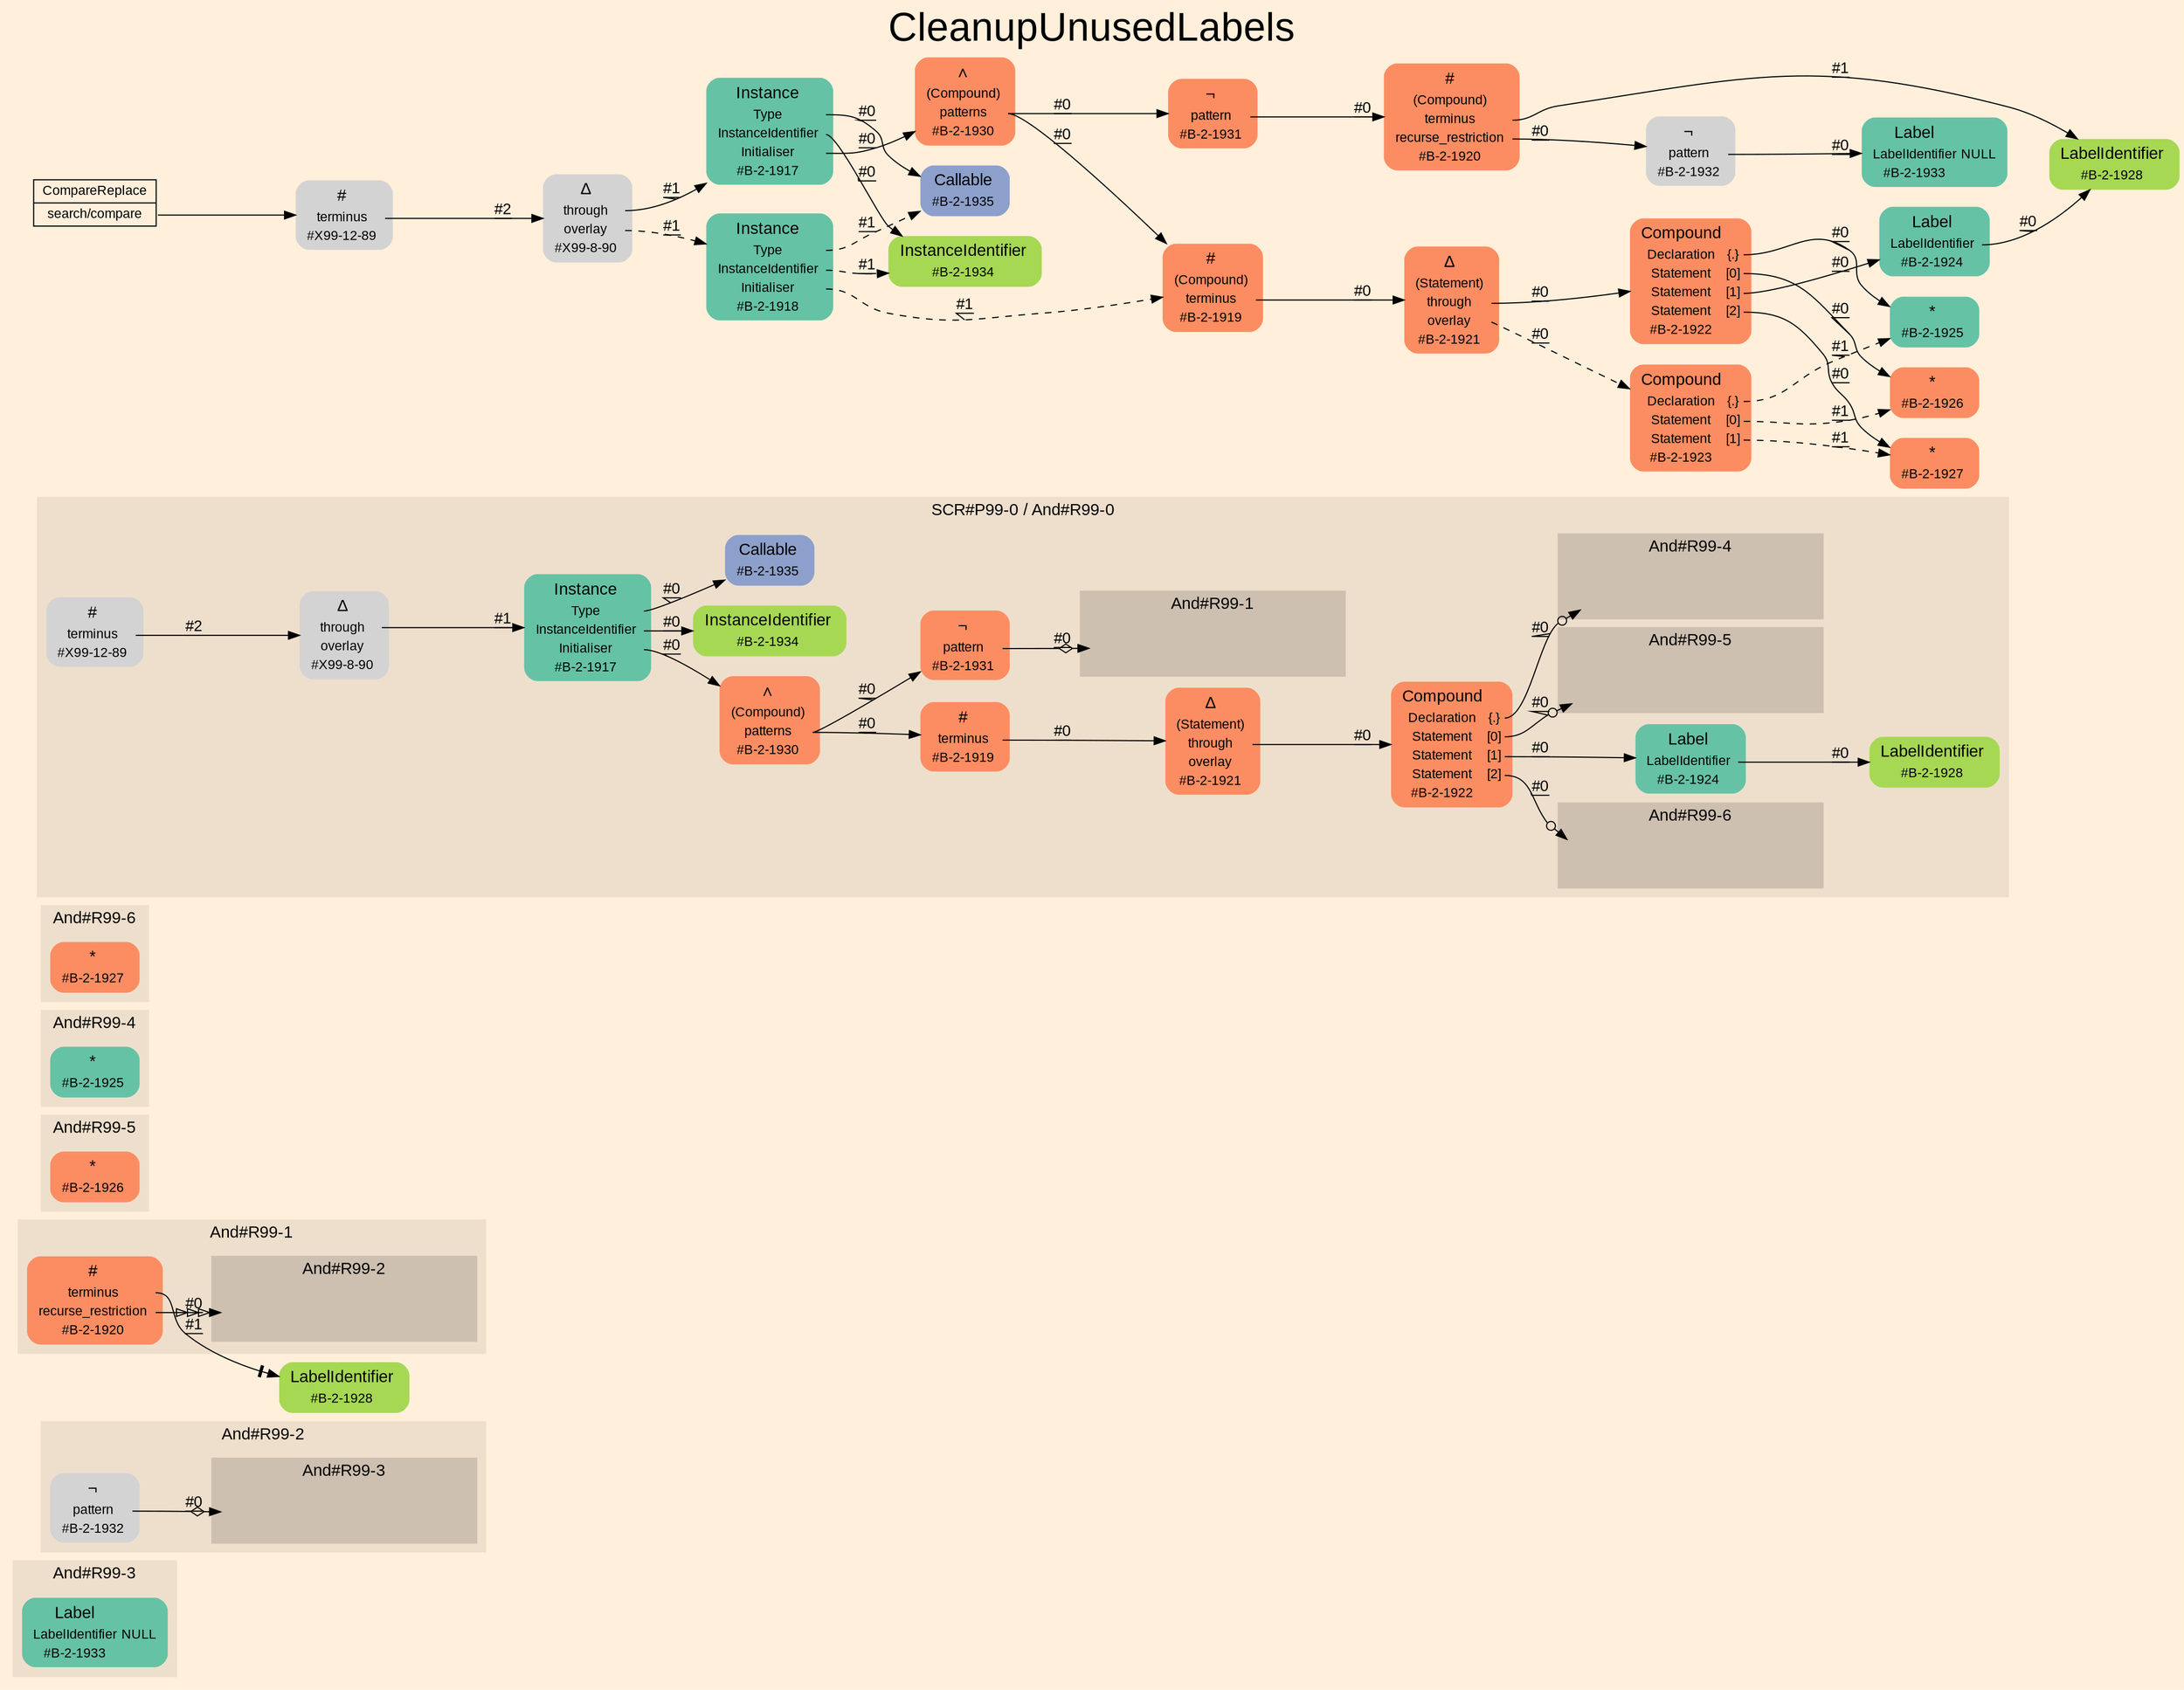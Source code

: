 digraph "CleanupUnusedLabels" {
label = "CleanupUnusedLabels"
labelloc = t
fontsize = "36"
graph [
    rankdir = "LR"
    ranksep = 0.3
    bgcolor = antiquewhite1
    color = black
    fontcolor = black
    fontname = "Arial"
];
node [
    fontname = "Arial"
];
edge [
    fontname = "Arial"
];

// -------------------- figure And#R99-3 --------------------
// -------- region And#R99-3 ----------
subgraph "clusterAnd#R99-3" {
    label = "And#R99-3"
    style = "filled"
    color = antiquewhite2
    fontsize = "15"
    "And#R99-3/#B-2-1933" [
        // -------- block And#R99-3/#B-2-1933 ----------
        shape = "plaintext"
        fillcolor = "/set28/1"
        label = <<TABLE BORDER="0" CELLBORDER="0" CELLSPACING="0">
         <TR><TD><FONT POINT-SIZE="15.0">Label</FONT></TD><TD></TD></TR>
         <TR><TD>LabelIdentifier</TD><TD PORT="port0">NULL</TD></TR>
         <TR><TD>#B-2-1933</TD><TD PORT="port1"></TD></TR>
        </TABLE>>
        style = "rounded,filled"
        fontsize = "12"
    ];
    
}


// -------------------- figure And#R99-2 --------------------
// -------- region And#R99-2 ----------
subgraph "clusterAnd#R99-2" {
    label = "And#R99-2"
    style = "filled"
    color = antiquewhite2
    fontsize = "15"
    "And#R99-2/#B-2-1932" [
        // -------- block And#R99-2/#B-2-1932 ----------
        shape = "plaintext"
        label = <<TABLE BORDER="0" CELLBORDER="0" CELLSPACING="0">
         <TR><TD><FONT POINT-SIZE="15.0">¬</FONT></TD><TD></TD></TR>
         <TR><TD>pattern</TD><TD PORT="port0"></TD></TR>
         <TR><TD>#B-2-1932</TD><TD PORT="port1"></TD></TR>
        </TABLE>>
        style = "rounded,filled"
        fontsize = "12"
    ];
    
    // -------- region And#R99-2/And#R99-3 ----------
    subgraph "clusterAnd#R99-2/And#R99-3" {
        label = "And#R99-3"
        style = "filled"
        color = antiquewhite3
        fontsize = "15"
        "And#R99-2/And#R99-3/#B-2-1933" [
            // -------- block And#R99-2/And#R99-3/#B-2-1933 ----------
            shape = none
            fillcolor = "/set28/1"
            style = "invisible"
        ];
        
    }
    
}

"And#R99-2/#B-2-1932":port0 -> "And#R99-2/And#R99-3/#B-2-1933" [
    arrowhead="normalnoneodiamond"
    label = "#0"
    decorate = true
    color = black
    fontcolor = black
];


// -------------------- figure And#R99-1 --------------------
// -------- region And#R99-1 ----------
subgraph "clusterAnd#R99-1" {
    label = "And#R99-1"
    style = "filled"
    color = antiquewhite2
    fontsize = "15"
    "And#R99-1/#B-2-1920" [
        // -------- block And#R99-1/#B-2-1920 ----------
        shape = "plaintext"
        fillcolor = "/set28/2"
        label = <<TABLE BORDER="0" CELLBORDER="0" CELLSPACING="0">
         <TR><TD><FONT POINT-SIZE="15.0">#</FONT></TD><TD></TD></TR>
         <TR><TD>terminus</TD><TD PORT="port0"></TD></TR>
         <TR><TD>recurse_restriction</TD><TD PORT="port1"></TD></TR>
         <TR><TD>#B-2-1920</TD><TD PORT="port2"></TD></TR>
        </TABLE>>
        style = "rounded,filled"
        fontsize = "12"
    ];
    
    // -------- region And#R99-1/And#R99-2 ----------
    subgraph "clusterAnd#R99-1/And#R99-2" {
        label = "And#R99-2"
        style = "filled"
        color = antiquewhite3
        fontsize = "15"
        "And#R99-1/And#R99-2/#B-2-1932" [
            // -------- block And#R99-1/And#R99-2/#B-2-1932 ----------
            shape = none
            style = "invisible"
        ];
        
    }
    
}

"And#R99-1/#B-2-1928" [
    // -------- block And#R99-1/#B-2-1928 ----------
    shape = "plaintext"
    fillcolor = "/set28/5"
    label = <<TABLE BORDER="0" CELLBORDER="0" CELLSPACING="0">
     <TR><TD><FONT POINT-SIZE="15.0">LabelIdentifier</FONT></TD><TD></TD></TR>
     <TR><TD>#B-2-1928</TD><TD PORT="port0"></TD></TR>
    </TABLE>>
    style = "rounded,filled"
    fontsize = "12"
];

"And#R99-1/#B-2-1920":port0 -> "And#R99-1/#B-2-1928" [
    arrowhead="normalnonetee"
    label = "#1"
    decorate = true
    color = black
    fontcolor = black
];

"And#R99-1/#B-2-1920":port1 -> "And#R99-1/And#R99-2/#B-2-1932" [
    arrowhead="normalonormalonormalonormal"
    label = "#0"
    decorate = true
    color = black
    fontcolor = black
];


// -------------------- figure And#R99-5 --------------------
// -------- region And#R99-5 ----------
subgraph "clusterAnd#R99-5" {
    label = "And#R99-5"
    style = "filled"
    color = antiquewhite2
    fontsize = "15"
    "And#R99-5/#B-2-1926" [
        // -------- block And#R99-5/#B-2-1926 ----------
        shape = "plaintext"
        fillcolor = "/set28/2"
        label = <<TABLE BORDER="0" CELLBORDER="0" CELLSPACING="0">
         <TR><TD><FONT POINT-SIZE="15.0">*</FONT></TD><TD></TD></TR>
         <TR><TD>#B-2-1926</TD><TD PORT="port0"></TD></TR>
        </TABLE>>
        style = "rounded,filled"
        fontsize = "12"
    ];
    
}


// -------------------- figure And#R99-4 --------------------
// -------- region And#R99-4 ----------
subgraph "clusterAnd#R99-4" {
    label = "And#R99-4"
    style = "filled"
    color = antiquewhite2
    fontsize = "15"
    "And#R99-4/#B-2-1925" [
        // -------- block And#R99-4/#B-2-1925 ----------
        shape = "plaintext"
        fillcolor = "/set28/1"
        label = <<TABLE BORDER="0" CELLBORDER="0" CELLSPACING="0">
         <TR><TD><FONT POINT-SIZE="15.0">*</FONT></TD><TD></TD></TR>
         <TR><TD>#B-2-1925</TD><TD PORT="port0"></TD></TR>
        </TABLE>>
        style = "rounded,filled"
        fontsize = "12"
    ];
    
}


// -------------------- figure And#R99-6 --------------------
// -------- region And#R99-6 ----------
subgraph "clusterAnd#R99-6" {
    label = "And#R99-6"
    style = "filled"
    color = antiquewhite2
    fontsize = "15"
    "And#R99-6/#B-2-1927" [
        // -------- block And#R99-6/#B-2-1927 ----------
        shape = "plaintext"
        fillcolor = "/set28/2"
        label = <<TABLE BORDER="0" CELLBORDER="0" CELLSPACING="0">
         <TR><TD><FONT POINT-SIZE="15.0">*</FONT></TD><TD></TD></TR>
         <TR><TD>#B-2-1927</TD><TD PORT="port0"></TD></TR>
        </TABLE>>
        style = "rounded,filled"
        fontsize = "12"
    ];
    
}


// -------------------- figure And#R99-0 --------------------
// -------- region And#R99-0 ----------
subgraph "clusterAnd#R99-0" {
    label = "SCR#P99-0 / And#R99-0"
    style = "filled"
    color = antiquewhite2
    fontsize = "15"
    "And#R99-0/#B-2-1922" [
        // -------- block And#R99-0/#B-2-1922 ----------
        shape = "plaintext"
        fillcolor = "/set28/2"
        label = <<TABLE BORDER="0" CELLBORDER="0" CELLSPACING="0">
         <TR><TD><FONT POINT-SIZE="15.0">Compound</FONT></TD><TD></TD></TR>
         <TR><TD>Declaration</TD><TD PORT="port0">{.}</TD></TR>
         <TR><TD>Statement</TD><TD PORT="port1">[0]</TD></TR>
         <TR><TD>Statement</TD><TD PORT="port2">[1]</TD></TR>
         <TR><TD>Statement</TD><TD PORT="port3">[2]</TD></TR>
         <TR><TD>#B-2-1922</TD><TD PORT="port4"></TD></TR>
        </TABLE>>
        style = "rounded,filled"
        fontsize = "12"
    ];
    
    "And#R99-0/#B-2-1928" [
        // -------- block And#R99-0/#B-2-1928 ----------
        shape = "plaintext"
        fillcolor = "/set28/5"
        label = <<TABLE BORDER="0" CELLBORDER="0" CELLSPACING="0">
         <TR><TD><FONT POINT-SIZE="15.0">LabelIdentifier</FONT></TD><TD></TD></TR>
         <TR><TD>#B-2-1928</TD><TD PORT="port0"></TD></TR>
        </TABLE>>
        style = "rounded,filled"
        fontsize = "12"
    ];
    
    "And#R99-0/#X99-8-90" [
        // -------- block And#R99-0/#X99-8-90 ----------
        shape = "plaintext"
        label = <<TABLE BORDER="0" CELLBORDER="0" CELLSPACING="0">
         <TR><TD><FONT POINT-SIZE="15.0">Δ</FONT></TD><TD></TD></TR>
         <TR><TD>through</TD><TD PORT="port0"></TD></TR>
         <TR><TD>overlay</TD><TD PORT="port1"></TD></TR>
         <TR><TD>#X99-8-90</TD><TD PORT="port2"></TD></TR>
        </TABLE>>
        style = "rounded,filled"
        fontsize = "12"
    ];
    
    "And#R99-0/#X99-12-89" [
        // -------- block And#R99-0/#X99-12-89 ----------
        shape = "plaintext"
        label = <<TABLE BORDER="0" CELLBORDER="0" CELLSPACING="0">
         <TR><TD><FONT POINT-SIZE="15.0">#</FONT></TD><TD></TD></TR>
         <TR><TD>terminus</TD><TD PORT="port0"></TD></TR>
         <TR><TD>#X99-12-89</TD><TD PORT="port1"></TD></TR>
        </TABLE>>
        style = "rounded,filled"
        fontsize = "12"
    ];
    
    "And#R99-0/#B-2-1924" [
        // -------- block And#R99-0/#B-2-1924 ----------
        shape = "plaintext"
        fillcolor = "/set28/1"
        label = <<TABLE BORDER="0" CELLBORDER="0" CELLSPACING="0">
         <TR><TD><FONT POINT-SIZE="15.0">Label</FONT></TD><TD></TD></TR>
         <TR><TD>LabelIdentifier</TD><TD PORT="port0"></TD></TR>
         <TR><TD>#B-2-1924</TD><TD PORT="port1"></TD></TR>
        </TABLE>>
        style = "rounded,filled"
        fontsize = "12"
    ];
    
    "And#R99-0/#B-2-1934" [
        // -------- block And#R99-0/#B-2-1934 ----------
        shape = "plaintext"
        fillcolor = "/set28/5"
        label = <<TABLE BORDER="0" CELLBORDER="0" CELLSPACING="0">
         <TR><TD><FONT POINT-SIZE="15.0">InstanceIdentifier</FONT></TD><TD></TD></TR>
         <TR><TD>#B-2-1934</TD><TD PORT="port0"></TD></TR>
        </TABLE>>
        style = "rounded,filled"
        fontsize = "12"
    ];
    
    "And#R99-0/#B-2-1919" [
        // -------- block And#R99-0/#B-2-1919 ----------
        shape = "plaintext"
        fillcolor = "/set28/2"
        label = <<TABLE BORDER="0" CELLBORDER="0" CELLSPACING="0">
         <TR><TD><FONT POINT-SIZE="15.0">#</FONT></TD><TD></TD></TR>
         <TR><TD>terminus</TD><TD PORT="port0"></TD></TR>
         <TR><TD>#B-2-1919</TD><TD PORT="port1"></TD></TR>
        </TABLE>>
        style = "rounded,filled"
        fontsize = "12"
    ];
    
    "And#R99-0/#B-2-1921" [
        // -------- block And#R99-0/#B-2-1921 ----------
        shape = "plaintext"
        fillcolor = "/set28/2"
        label = <<TABLE BORDER="0" CELLBORDER="0" CELLSPACING="0">
         <TR><TD><FONT POINT-SIZE="15.0">Δ</FONT></TD><TD></TD></TR>
         <TR><TD>(Statement)</TD><TD PORT="port0"></TD></TR>
         <TR><TD>through</TD><TD PORT="port1"></TD></TR>
         <TR><TD>overlay</TD><TD PORT="port2"></TD></TR>
         <TR><TD>#B-2-1921</TD><TD PORT="port3"></TD></TR>
        </TABLE>>
        style = "rounded,filled"
        fontsize = "12"
    ];
    
    "And#R99-0/#B-2-1931" [
        // -------- block And#R99-0/#B-2-1931 ----------
        shape = "plaintext"
        fillcolor = "/set28/2"
        label = <<TABLE BORDER="0" CELLBORDER="0" CELLSPACING="0">
         <TR><TD><FONT POINT-SIZE="15.0">¬</FONT></TD><TD></TD></TR>
         <TR><TD>pattern</TD><TD PORT="port0"></TD></TR>
         <TR><TD>#B-2-1931</TD><TD PORT="port1"></TD></TR>
        </TABLE>>
        style = "rounded,filled"
        fontsize = "12"
    ];
    
    "And#R99-0/#B-2-1917" [
        // -------- block And#R99-0/#B-2-1917 ----------
        shape = "plaintext"
        fillcolor = "/set28/1"
        label = <<TABLE BORDER="0" CELLBORDER="0" CELLSPACING="0">
         <TR><TD><FONT POINT-SIZE="15.0">Instance</FONT></TD><TD></TD></TR>
         <TR><TD>Type</TD><TD PORT="port0"></TD></TR>
         <TR><TD>InstanceIdentifier</TD><TD PORT="port1"></TD></TR>
         <TR><TD>Initialiser</TD><TD PORT="port2"></TD></TR>
         <TR><TD>#B-2-1917</TD><TD PORT="port3"></TD></TR>
        </TABLE>>
        style = "rounded,filled"
        fontsize = "12"
    ];
    
    "And#R99-0/#B-2-1935" [
        // -------- block And#R99-0/#B-2-1935 ----------
        shape = "plaintext"
        fillcolor = "/set28/3"
        label = <<TABLE BORDER="0" CELLBORDER="0" CELLSPACING="0">
         <TR><TD><FONT POINT-SIZE="15.0">Callable</FONT></TD><TD></TD></TR>
         <TR><TD>#B-2-1935</TD><TD PORT="port0"></TD></TR>
        </TABLE>>
        style = "rounded,filled"
        fontsize = "12"
    ];
    
    "And#R99-0/#B-2-1930" [
        // -------- block And#R99-0/#B-2-1930 ----------
        shape = "plaintext"
        fillcolor = "/set28/2"
        label = <<TABLE BORDER="0" CELLBORDER="0" CELLSPACING="0">
         <TR><TD><FONT POINT-SIZE="15.0">∧</FONT></TD><TD></TD></TR>
         <TR><TD>(Compound)</TD><TD PORT="port0"></TD></TR>
         <TR><TD>patterns</TD><TD PORT="port1"></TD></TR>
         <TR><TD>#B-2-1930</TD><TD PORT="port2"></TD></TR>
        </TABLE>>
        style = "rounded,filled"
        fontsize = "12"
    ];
    
    // -------- region And#R99-0/And#R99-1 ----------
    subgraph "clusterAnd#R99-0/And#R99-1" {
        label = "And#R99-1"
        style = "filled"
        color = antiquewhite3
        fontsize = "15"
        "And#R99-0/And#R99-1/#B-2-1920" [
            // -------- block And#R99-0/And#R99-1/#B-2-1920 ----------
            shape = none
            fillcolor = "/set28/2"
            style = "invisible"
        ];
        
    }
    
    // -------- region And#R99-0/And#R99-4 ----------
    subgraph "clusterAnd#R99-0/And#R99-4" {
        label = "And#R99-4"
        style = "filled"
        color = antiquewhite3
        fontsize = "15"
        "And#R99-0/And#R99-4/#B-2-1925" [
            // -------- block And#R99-0/And#R99-4/#B-2-1925 ----------
            shape = none
            fillcolor = "/set28/1"
            style = "invisible"
        ];
        
    }
    
    // -------- region And#R99-0/And#R99-5 ----------
    subgraph "clusterAnd#R99-0/And#R99-5" {
        label = "And#R99-5"
        style = "filled"
        color = antiquewhite3
        fontsize = "15"
        "And#R99-0/And#R99-5/#B-2-1926" [
            // -------- block And#R99-0/And#R99-5/#B-2-1926 ----------
            shape = none
            fillcolor = "/set28/2"
            style = "invisible"
        ];
        
    }
    
    // -------- region And#R99-0/And#R99-6 ----------
    subgraph "clusterAnd#R99-0/And#R99-6" {
        label = "And#R99-6"
        style = "filled"
        color = antiquewhite3
        fontsize = "15"
        "And#R99-0/And#R99-6/#B-2-1927" [
            // -------- block And#R99-0/And#R99-6/#B-2-1927 ----------
            shape = none
            fillcolor = "/set28/2"
            style = "invisible"
        ];
        
    }
    
}

"And#R99-0/#B-2-1922":port0 -> "And#R99-0/And#R99-4/#B-2-1925" [
    arrowhead="normalnoneodot"
    label = "#0"
    decorate = true
    color = black
    fontcolor = black
];

"And#R99-0/#B-2-1922":port1 -> "And#R99-0/And#R99-5/#B-2-1926" [
    arrowhead="normalnoneodot"
    label = "#0"
    decorate = true
    color = black
    fontcolor = black
];

"And#R99-0/#B-2-1922":port2 -> "And#R99-0/#B-2-1924" [
    label = "#0"
    decorate = true
    color = black
    fontcolor = black
];

"And#R99-0/#B-2-1922":port3 -> "And#R99-0/And#R99-6/#B-2-1927" [
    arrowhead="normalnoneodot"
    label = "#0"
    decorate = true
    color = black
    fontcolor = black
];

"And#R99-0/#X99-8-90":port0 -> "And#R99-0/#B-2-1917" [
    label = "#1"
    decorate = true
    color = black
    fontcolor = black
];

"And#R99-0/#X99-12-89":port0 -> "And#R99-0/#X99-8-90" [
    label = "#2"
    decorate = true
    color = black
    fontcolor = black
];

"And#R99-0/#B-2-1924":port0 -> "And#R99-0/#B-2-1928" [
    label = "#0"
    decorate = true
    color = black
    fontcolor = black
];

"And#R99-0/#B-2-1919":port0 -> "And#R99-0/#B-2-1921" [
    label = "#0"
    decorate = true
    color = black
    fontcolor = black
];

"And#R99-0/#B-2-1921":port1 -> "And#R99-0/#B-2-1922" [
    label = "#0"
    decorate = true
    color = black
    fontcolor = black
];

"And#R99-0/#B-2-1931":port0 -> "And#R99-0/And#R99-1/#B-2-1920" [
    arrowhead="normalnoneodiamond"
    label = "#0"
    decorate = true
    color = black
    fontcolor = black
];

"And#R99-0/#B-2-1917":port0 -> "And#R99-0/#B-2-1935" [
    label = "#0"
    decorate = true
    color = black
    fontcolor = black
];

"And#R99-0/#B-2-1917":port1 -> "And#R99-0/#B-2-1934" [
    label = "#0"
    decorate = true
    color = black
    fontcolor = black
];

"And#R99-0/#B-2-1917":port2 -> "And#R99-0/#B-2-1930" [
    label = "#0"
    decorate = true
    color = black
    fontcolor = black
];

"And#R99-0/#B-2-1930":port1 -> "And#R99-0/#B-2-1919" [
    label = "#0"
    decorate = true
    color = black
    fontcolor = black
];

"And#R99-0/#B-2-1930":port1 -> "And#R99-0/#B-2-1931" [
    label = "#0"
    decorate = true
    color = black
    fontcolor = black
];


// -------------------- transformation figure --------------------
"CR#X99-10-99" [
    // -------- block CR#X99-10-99 ----------
    shape = "record"
    fillcolor = antiquewhite1
    label = "<fixed> CompareReplace | <port0> search/compare"
    style = "filled"
    fontsize = "12"
    color = black
    fontcolor = black
];

"#X99-12-89" [
    // -------- block #X99-12-89 ----------
    shape = "plaintext"
    label = <<TABLE BORDER="0" CELLBORDER="0" CELLSPACING="0">
     <TR><TD><FONT POINT-SIZE="15.0">#</FONT></TD><TD></TD></TR>
     <TR><TD>terminus</TD><TD PORT="port0"></TD></TR>
     <TR><TD>#X99-12-89</TD><TD PORT="port1"></TD></TR>
    </TABLE>>
    style = "rounded,filled"
    fontsize = "12"
];

"#X99-8-90" [
    // -------- block #X99-8-90 ----------
    shape = "plaintext"
    label = <<TABLE BORDER="0" CELLBORDER="0" CELLSPACING="0">
     <TR><TD><FONT POINT-SIZE="15.0">Δ</FONT></TD><TD></TD></TR>
     <TR><TD>through</TD><TD PORT="port0"></TD></TR>
     <TR><TD>overlay</TD><TD PORT="port1"></TD></TR>
     <TR><TD>#X99-8-90</TD><TD PORT="port2"></TD></TR>
    </TABLE>>
    style = "rounded,filled"
    fontsize = "12"
];

"#B-2-1917" [
    // -------- block #B-2-1917 ----------
    shape = "plaintext"
    fillcolor = "/set28/1"
    label = <<TABLE BORDER="0" CELLBORDER="0" CELLSPACING="0">
     <TR><TD><FONT POINT-SIZE="15.0">Instance</FONT></TD><TD></TD></TR>
     <TR><TD>Type</TD><TD PORT="port0"></TD></TR>
     <TR><TD>InstanceIdentifier</TD><TD PORT="port1"></TD></TR>
     <TR><TD>Initialiser</TD><TD PORT="port2"></TD></TR>
     <TR><TD>#B-2-1917</TD><TD PORT="port3"></TD></TR>
    </TABLE>>
    style = "rounded,filled"
    fontsize = "12"
];

"#B-2-1935" [
    // -------- block #B-2-1935 ----------
    shape = "plaintext"
    fillcolor = "/set28/3"
    label = <<TABLE BORDER="0" CELLBORDER="0" CELLSPACING="0">
     <TR><TD><FONT POINT-SIZE="15.0">Callable</FONT></TD><TD></TD></TR>
     <TR><TD>#B-2-1935</TD><TD PORT="port0"></TD></TR>
    </TABLE>>
    style = "rounded,filled"
    fontsize = "12"
];

"#B-2-1934" [
    // -------- block #B-2-1934 ----------
    shape = "plaintext"
    fillcolor = "/set28/5"
    label = <<TABLE BORDER="0" CELLBORDER="0" CELLSPACING="0">
     <TR><TD><FONT POINT-SIZE="15.0">InstanceIdentifier</FONT></TD><TD></TD></TR>
     <TR><TD>#B-2-1934</TD><TD PORT="port0"></TD></TR>
    </TABLE>>
    style = "rounded,filled"
    fontsize = "12"
];

"#B-2-1930" [
    // -------- block #B-2-1930 ----------
    shape = "plaintext"
    fillcolor = "/set28/2"
    label = <<TABLE BORDER="0" CELLBORDER="0" CELLSPACING="0">
     <TR><TD><FONT POINT-SIZE="15.0">∧</FONT></TD><TD></TD></TR>
     <TR><TD>(Compound)</TD><TD PORT="port0"></TD></TR>
     <TR><TD>patterns</TD><TD PORT="port1"></TD></TR>
     <TR><TD>#B-2-1930</TD><TD PORT="port2"></TD></TR>
    </TABLE>>
    style = "rounded,filled"
    fontsize = "12"
];

"#B-2-1919" [
    // -------- block #B-2-1919 ----------
    shape = "plaintext"
    fillcolor = "/set28/2"
    label = <<TABLE BORDER="0" CELLBORDER="0" CELLSPACING="0">
     <TR><TD><FONT POINT-SIZE="15.0">#</FONT></TD><TD></TD></TR>
     <TR><TD>(Compound)</TD><TD PORT="port0"></TD></TR>
     <TR><TD>terminus</TD><TD PORT="port1"></TD></TR>
     <TR><TD>#B-2-1919</TD><TD PORT="port2"></TD></TR>
    </TABLE>>
    style = "rounded,filled"
    fontsize = "12"
];

"#B-2-1921" [
    // -------- block #B-2-1921 ----------
    shape = "plaintext"
    fillcolor = "/set28/2"
    label = <<TABLE BORDER="0" CELLBORDER="0" CELLSPACING="0">
     <TR><TD><FONT POINT-SIZE="15.0">Δ</FONT></TD><TD></TD></TR>
     <TR><TD>(Statement)</TD><TD PORT="port0"></TD></TR>
     <TR><TD>through</TD><TD PORT="port1"></TD></TR>
     <TR><TD>overlay</TD><TD PORT="port2"></TD></TR>
     <TR><TD>#B-2-1921</TD><TD PORT="port3"></TD></TR>
    </TABLE>>
    style = "rounded,filled"
    fontsize = "12"
];

"#B-2-1922" [
    // -------- block #B-2-1922 ----------
    shape = "plaintext"
    fillcolor = "/set28/2"
    label = <<TABLE BORDER="0" CELLBORDER="0" CELLSPACING="0">
     <TR><TD><FONT POINT-SIZE="15.0">Compound</FONT></TD><TD></TD></TR>
     <TR><TD>Declaration</TD><TD PORT="port0">{.}</TD></TR>
     <TR><TD>Statement</TD><TD PORT="port1">[0]</TD></TR>
     <TR><TD>Statement</TD><TD PORT="port2">[1]</TD></TR>
     <TR><TD>Statement</TD><TD PORT="port3">[2]</TD></TR>
     <TR><TD>#B-2-1922</TD><TD PORT="port4"></TD></TR>
    </TABLE>>
    style = "rounded,filled"
    fontsize = "12"
];

"#B-2-1925" [
    // -------- block #B-2-1925 ----------
    shape = "plaintext"
    fillcolor = "/set28/1"
    label = <<TABLE BORDER="0" CELLBORDER="0" CELLSPACING="0">
     <TR><TD><FONT POINT-SIZE="15.0">*</FONT></TD><TD></TD></TR>
     <TR><TD>#B-2-1925</TD><TD PORT="port0"></TD></TR>
    </TABLE>>
    style = "rounded,filled"
    fontsize = "12"
];

"#B-2-1926" [
    // -------- block #B-2-1926 ----------
    shape = "plaintext"
    fillcolor = "/set28/2"
    label = <<TABLE BORDER="0" CELLBORDER="0" CELLSPACING="0">
     <TR><TD><FONT POINT-SIZE="15.0">*</FONT></TD><TD></TD></TR>
     <TR><TD>#B-2-1926</TD><TD PORT="port0"></TD></TR>
    </TABLE>>
    style = "rounded,filled"
    fontsize = "12"
];

"#B-2-1924" [
    // -------- block #B-2-1924 ----------
    shape = "plaintext"
    fillcolor = "/set28/1"
    label = <<TABLE BORDER="0" CELLBORDER="0" CELLSPACING="0">
     <TR><TD><FONT POINT-SIZE="15.0">Label</FONT></TD><TD></TD></TR>
     <TR><TD>LabelIdentifier</TD><TD PORT="port0"></TD></TR>
     <TR><TD>#B-2-1924</TD><TD PORT="port1"></TD></TR>
    </TABLE>>
    style = "rounded,filled"
    fontsize = "12"
];

"#B-2-1928" [
    // -------- block #B-2-1928 ----------
    shape = "plaintext"
    fillcolor = "/set28/5"
    label = <<TABLE BORDER="0" CELLBORDER="0" CELLSPACING="0">
     <TR><TD><FONT POINT-SIZE="15.0">LabelIdentifier</FONT></TD><TD></TD></TR>
     <TR><TD>#B-2-1928</TD><TD PORT="port0"></TD></TR>
    </TABLE>>
    style = "rounded,filled"
    fontsize = "12"
];

"#B-2-1927" [
    // -------- block #B-2-1927 ----------
    shape = "plaintext"
    fillcolor = "/set28/2"
    label = <<TABLE BORDER="0" CELLBORDER="0" CELLSPACING="0">
     <TR><TD><FONT POINT-SIZE="15.0">*</FONT></TD><TD></TD></TR>
     <TR><TD>#B-2-1927</TD><TD PORT="port0"></TD></TR>
    </TABLE>>
    style = "rounded,filled"
    fontsize = "12"
];

"#B-2-1923" [
    // -------- block #B-2-1923 ----------
    shape = "plaintext"
    fillcolor = "/set28/2"
    label = <<TABLE BORDER="0" CELLBORDER="0" CELLSPACING="0">
     <TR><TD><FONT POINT-SIZE="15.0">Compound</FONT></TD><TD></TD></TR>
     <TR><TD>Declaration</TD><TD PORT="port0">{.}</TD></TR>
     <TR><TD>Statement</TD><TD PORT="port1">[0]</TD></TR>
     <TR><TD>Statement</TD><TD PORT="port2">[1]</TD></TR>
     <TR><TD>#B-2-1923</TD><TD PORT="port3"></TD></TR>
    </TABLE>>
    style = "rounded,filled"
    fontsize = "12"
];

"#B-2-1931" [
    // -------- block #B-2-1931 ----------
    shape = "plaintext"
    fillcolor = "/set28/2"
    label = <<TABLE BORDER="0" CELLBORDER="0" CELLSPACING="0">
     <TR><TD><FONT POINT-SIZE="15.0">¬</FONT></TD><TD></TD></TR>
     <TR><TD>pattern</TD><TD PORT="port0"></TD></TR>
     <TR><TD>#B-2-1931</TD><TD PORT="port1"></TD></TR>
    </TABLE>>
    style = "rounded,filled"
    fontsize = "12"
];

"#B-2-1920" [
    // -------- block #B-2-1920 ----------
    shape = "plaintext"
    fillcolor = "/set28/2"
    label = <<TABLE BORDER="0" CELLBORDER="0" CELLSPACING="0">
     <TR><TD><FONT POINT-SIZE="15.0">#</FONT></TD><TD></TD></TR>
     <TR><TD>(Compound)</TD><TD PORT="port0"></TD></TR>
     <TR><TD>terminus</TD><TD PORT="port1"></TD></TR>
     <TR><TD>recurse_restriction</TD><TD PORT="port2"></TD></TR>
     <TR><TD>#B-2-1920</TD><TD PORT="port3"></TD></TR>
    </TABLE>>
    style = "rounded,filled"
    fontsize = "12"
];

"#B-2-1932" [
    // -------- block #B-2-1932 ----------
    shape = "plaintext"
    label = <<TABLE BORDER="0" CELLBORDER="0" CELLSPACING="0">
     <TR><TD><FONT POINT-SIZE="15.0">¬</FONT></TD><TD></TD></TR>
     <TR><TD>pattern</TD><TD PORT="port0"></TD></TR>
     <TR><TD>#B-2-1932</TD><TD PORT="port1"></TD></TR>
    </TABLE>>
    style = "rounded,filled"
    fontsize = "12"
];

"#B-2-1933" [
    // -------- block #B-2-1933 ----------
    shape = "plaintext"
    fillcolor = "/set28/1"
    label = <<TABLE BORDER="0" CELLBORDER="0" CELLSPACING="0">
     <TR><TD><FONT POINT-SIZE="15.0">Label</FONT></TD><TD></TD></TR>
     <TR><TD>LabelIdentifier</TD><TD PORT="port0">NULL</TD></TR>
     <TR><TD>#B-2-1933</TD><TD PORT="port1"></TD></TR>
    </TABLE>>
    style = "rounded,filled"
    fontsize = "12"
];

"#B-2-1918" [
    // -------- block #B-2-1918 ----------
    shape = "plaintext"
    fillcolor = "/set28/1"
    label = <<TABLE BORDER="0" CELLBORDER="0" CELLSPACING="0">
     <TR><TD><FONT POINT-SIZE="15.0">Instance</FONT></TD><TD></TD></TR>
     <TR><TD>Type</TD><TD PORT="port0"></TD></TR>
     <TR><TD>InstanceIdentifier</TD><TD PORT="port1"></TD></TR>
     <TR><TD>Initialiser</TD><TD PORT="port2"></TD></TR>
     <TR><TD>#B-2-1918</TD><TD PORT="port3"></TD></TR>
    </TABLE>>
    style = "rounded,filled"
    fontsize = "12"
];

"CR#X99-10-99":port0 -> "#X99-12-89" [
    label = ""
    decorate = true
    color = black
    fontcolor = black
];

"#X99-12-89":port0 -> "#X99-8-90" [
    label = "#2"
    decorate = true
    color = black
    fontcolor = black
];

"#X99-8-90":port0 -> "#B-2-1917" [
    label = "#1"
    decorate = true
    color = black
    fontcolor = black
];

"#X99-8-90":port1 -> "#B-2-1918" [
    style="dashed"
    label = "#1"
    decorate = true
    color = black
    fontcolor = black
];

"#B-2-1917":port0 -> "#B-2-1935" [
    label = "#0"
    decorate = true
    color = black
    fontcolor = black
];

"#B-2-1917":port1 -> "#B-2-1934" [
    label = "#0"
    decorate = true
    color = black
    fontcolor = black
];

"#B-2-1917":port2 -> "#B-2-1930" [
    label = "#0"
    decorate = true
    color = black
    fontcolor = black
];

"#B-2-1930":port1 -> "#B-2-1919" [
    label = "#0"
    decorate = true
    color = black
    fontcolor = black
];

"#B-2-1930":port1 -> "#B-2-1931" [
    label = "#0"
    decorate = true
    color = black
    fontcolor = black
];

"#B-2-1919":port1 -> "#B-2-1921" [
    label = "#0"
    decorate = true
    color = black
    fontcolor = black
];

"#B-2-1921":port1 -> "#B-2-1922" [
    label = "#0"
    decorate = true
    color = black
    fontcolor = black
];

"#B-2-1921":port2 -> "#B-2-1923" [
    style="dashed"
    label = "#0"
    decorate = true
    color = black
    fontcolor = black
];

"#B-2-1922":port0 -> "#B-2-1925" [
    label = "#0"
    decorate = true
    color = black
    fontcolor = black
];

"#B-2-1922":port1 -> "#B-2-1926" [
    label = "#0"
    decorate = true
    color = black
    fontcolor = black
];

"#B-2-1922":port2 -> "#B-2-1924" [
    label = "#0"
    decorate = true
    color = black
    fontcolor = black
];

"#B-2-1922":port3 -> "#B-2-1927" [
    label = "#0"
    decorate = true
    color = black
    fontcolor = black
];

"#B-2-1924":port0 -> "#B-2-1928" [
    label = "#0"
    decorate = true
    color = black
    fontcolor = black
];

"#B-2-1923":port0 -> "#B-2-1925" [
    style="dashed"
    label = "#1"
    decorate = true
    color = black
    fontcolor = black
];

"#B-2-1923":port1 -> "#B-2-1926" [
    style="dashed"
    label = "#1"
    decorate = true
    color = black
    fontcolor = black
];

"#B-2-1923":port2 -> "#B-2-1927" [
    style="dashed"
    label = "#1"
    decorate = true
    color = black
    fontcolor = black
];

"#B-2-1931":port0 -> "#B-2-1920" [
    label = "#0"
    decorate = true
    color = black
    fontcolor = black
];

"#B-2-1920":port1 -> "#B-2-1928" [
    label = "#1"
    decorate = true
    color = black
    fontcolor = black
];

"#B-2-1920":port2 -> "#B-2-1932" [
    label = "#0"
    decorate = true
    color = black
    fontcolor = black
];

"#B-2-1932":port0 -> "#B-2-1933" [
    label = "#0"
    decorate = true
    color = black
    fontcolor = black
];

"#B-2-1918":port0 -> "#B-2-1935" [
    style="dashed"
    label = "#1"
    decorate = true
    color = black
    fontcolor = black
];

"#B-2-1918":port1 -> "#B-2-1934" [
    style="dashed"
    label = "#1"
    decorate = true
    color = black
    fontcolor = black
];

"#B-2-1918":port2 -> "#B-2-1919" [
    style="dashed"
    label = "#1"
    decorate = true
    color = black
    fontcolor = black
];


}
